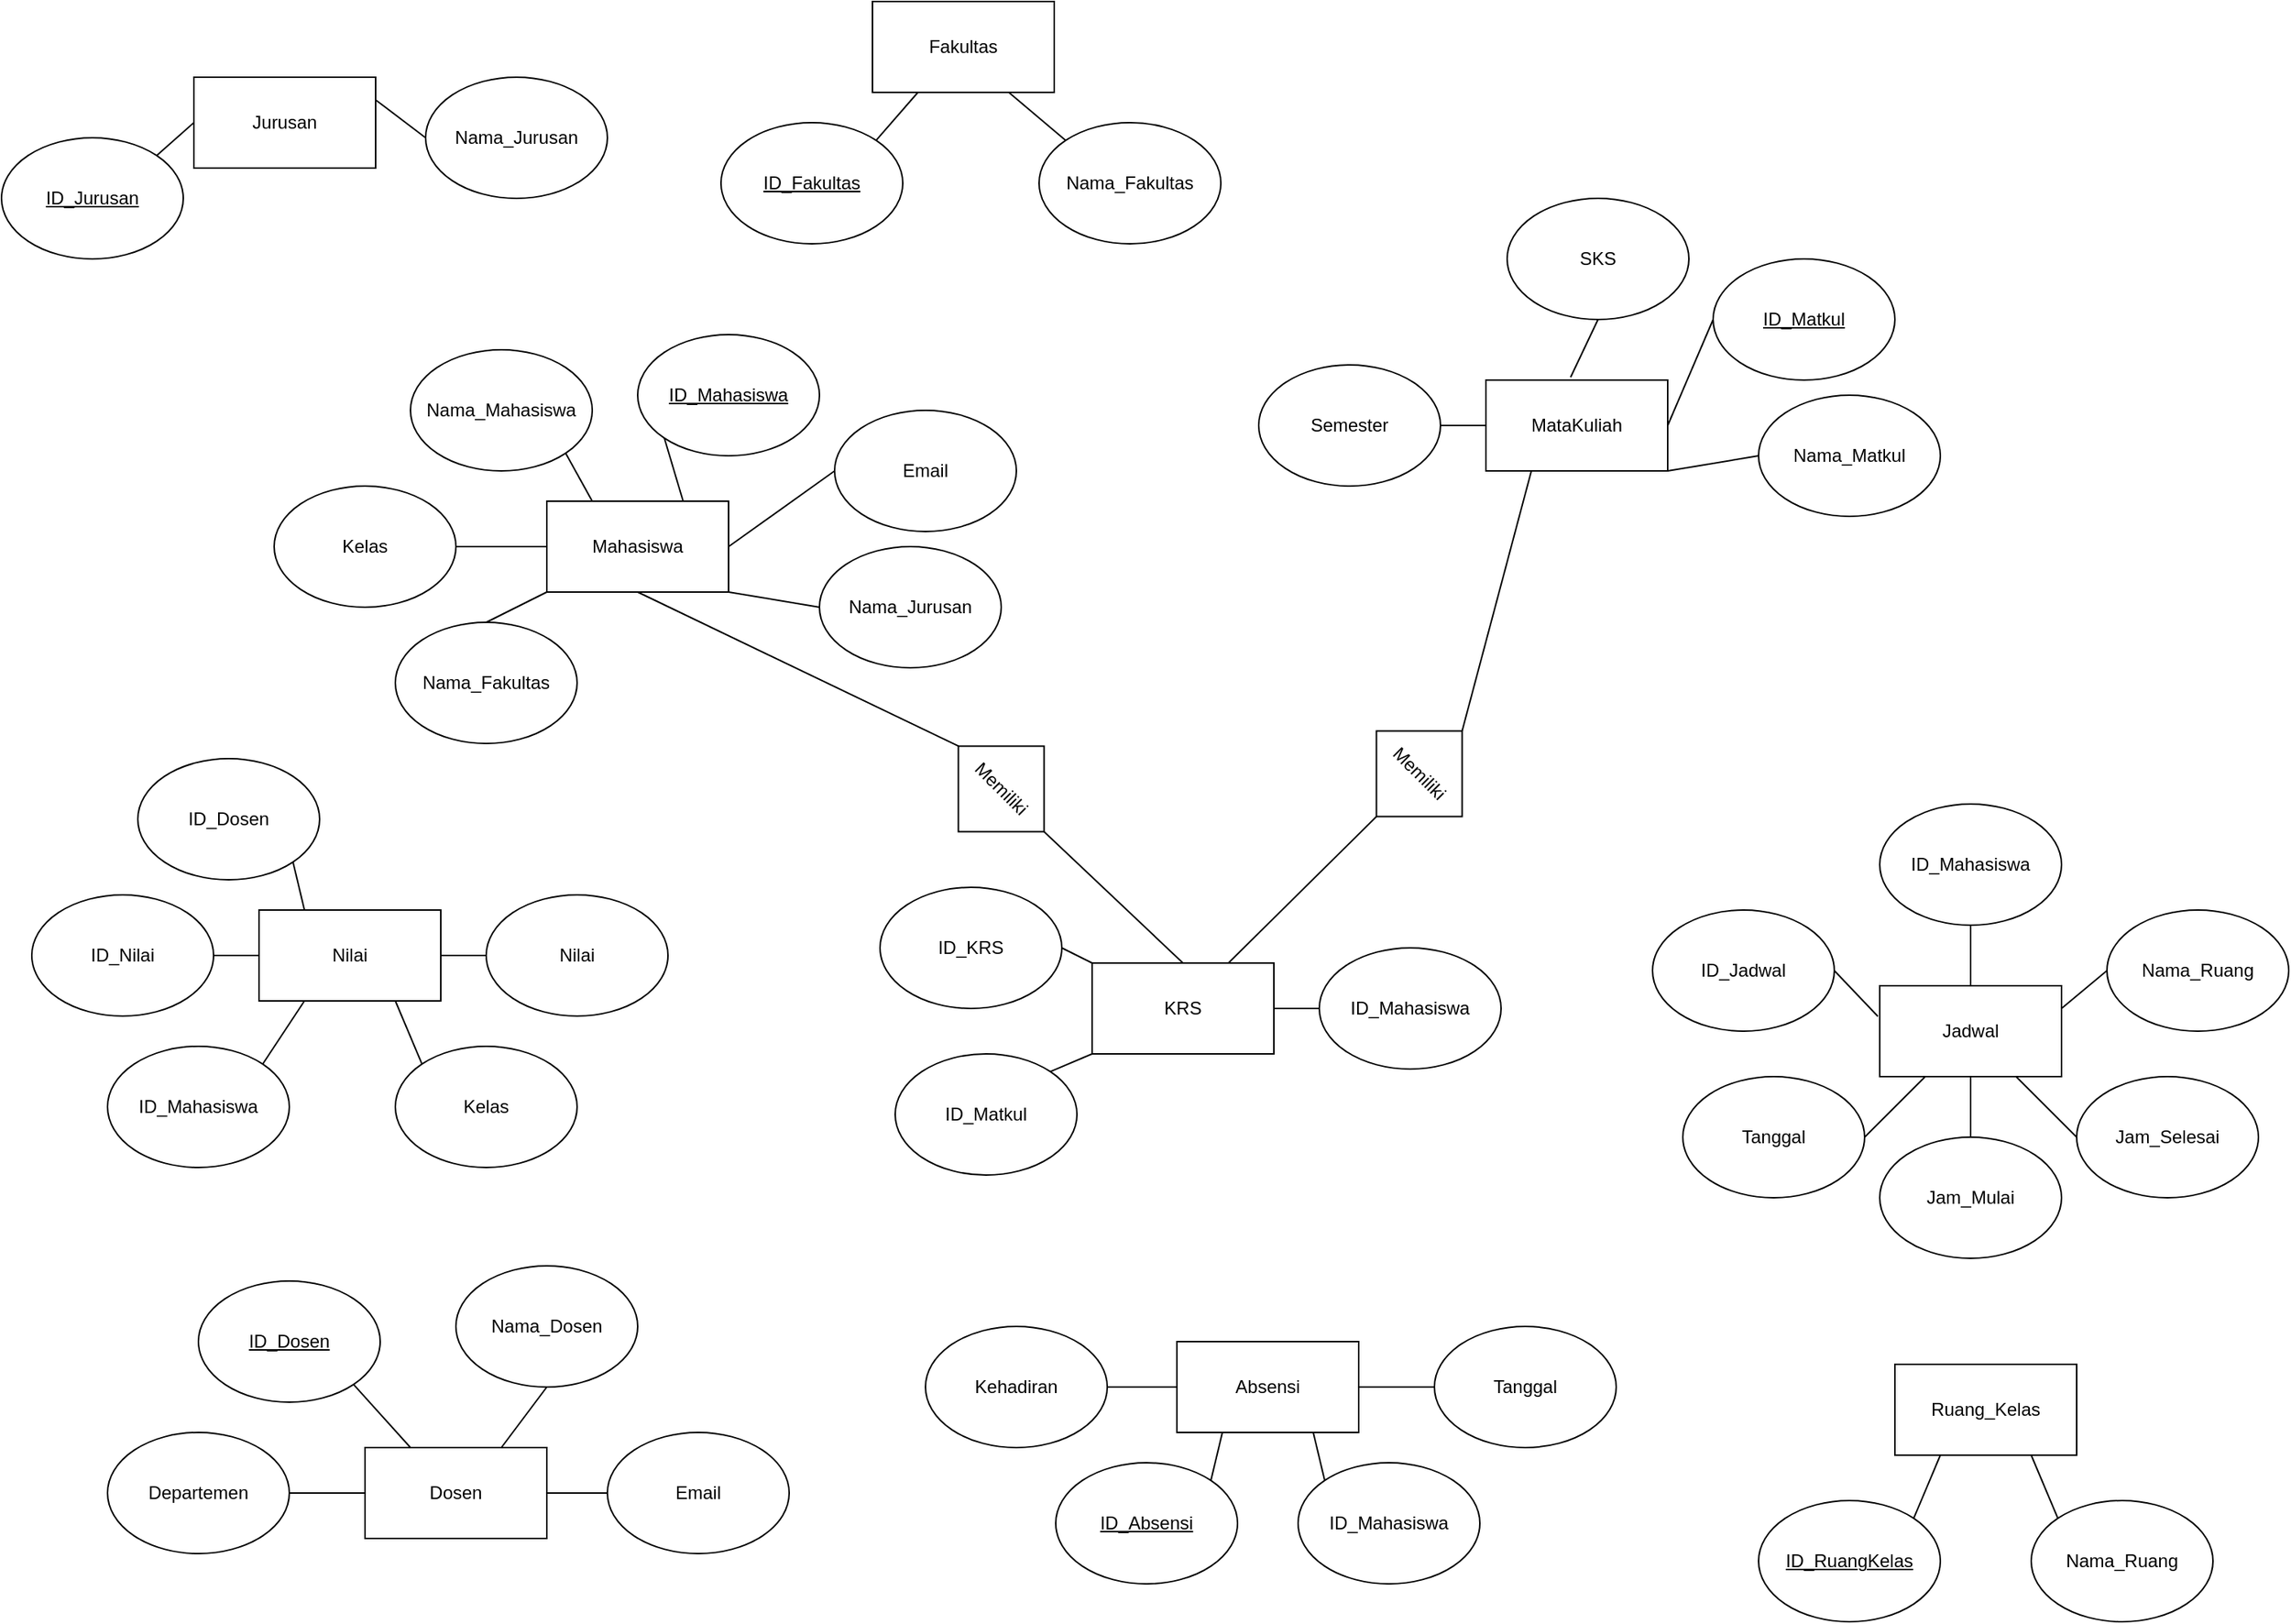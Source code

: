 <mxfile version="24.7.17">
  <diagram name="Page-1" id="q1ug2PjQbhuIJnZgXMJM">
    <mxGraphModel dx="2043" dy="1803" grid="1" gridSize="10" guides="1" tooltips="1" connect="1" arrows="1" fold="1" page="1" pageScale="1" pageWidth="827" pageHeight="1169" math="0" shadow="0">
      <root>
        <mxCell id="0" />
        <mxCell id="1" parent="0" />
        <mxCell id="-vC6kRw7X3EwEOCA9WEK-1" value="Mahasiswa" style="rounded=0;whiteSpace=wrap;html=1;" vertex="1" parent="1">
          <mxGeometry x="-340" y="120" width="120" height="60" as="geometry" />
        </mxCell>
        <mxCell id="-vC6kRw7X3EwEOCA9WEK-2" value="Dosen" style="rounded=0;whiteSpace=wrap;html=1;" vertex="1" parent="1">
          <mxGeometry x="-460" y="745" width="120" height="60" as="geometry" />
        </mxCell>
        <mxCell id="-vC6kRw7X3EwEOCA9WEK-3" value="MataKuliah" style="rounded=0;whiteSpace=wrap;html=1;" vertex="1" parent="1">
          <mxGeometry x="280" y="40" width="120" height="60" as="geometry" />
        </mxCell>
        <mxCell id="-vC6kRw7X3EwEOCA9WEK-4" value="Nilai" style="rounded=0;whiteSpace=wrap;html=1;" vertex="1" parent="1">
          <mxGeometry x="-530" y="390" width="120" height="60" as="geometry" />
        </mxCell>
        <mxCell id="-vC6kRw7X3EwEOCA9WEK-5" value="Jurusan" style="rounded=0;whiteSpace=wrap;html=1;" vertex="1" parent="1">
          <mxGeometry x="-573" y="-160" width="120" height="60" as="geometry" />
        </mxCell>
        <mxCell id="-vC6kRw7X3EwEOCA9WEK-6" value="Absensi" style="rounded=0;whiteSpace=wrap;html=1;" vertex="1" parent="1">
          <mxGeometry x="76" y="675" width="120" height="60" as="geometry" />
        </mxCell>
        <mxCell id="-vC6kRw7X3EwEOCA9WEK-7" value="Ruang_Kelas" style="rounded=0;whiteSpace=wrap;html=1;" vertex="1" parent="1">
          <mxGeometry x="550" y="690" width="120" height="60" as="geometry" />
        </mxCell>
        <mxCell id="-vC6kRw7X3EwEOCA9WEK-8" value="Jadwal" style="rounded=0;whiteSpace=wrap;html=1;" vertex="1" parent="1">
          <mxGeometry x="540" y="440" width="120" height="60" as="geometry" />
        </mxCell>
        <mxCell id="-vC6kRw7X3EwEOCA9WEK-9" value="Fakultas" style="rounded=0;whiteSpace=wrap;html=1;" vertex="1" parent="1">
          <mxGeometry x="-125" y="-210" width="120" height="60" as="geometry" />
        </mxCell>
        <mxCell id="-vC6kRw7X3EwEOCA9WEK-10" value="&lt;u&gt;ID_Mahasiswa&lt;/u&gt;" style="ellipse;whiteSpace=wrap;html=1;" vertex="1" parent="1">
          <mxGeometry x="-280" y="10" width="120" height="80" as="geometry" />
        </mxCell>
        <mxCell id="-vC6kRw7X3EwEOCA9WEK-11" value="Nama_Mahasiswa" style="ellipse;whiteSpace=wrap;html=1;" vertex="1" parent="1">
          <mxGeometry x="-430" y="20" width="120" height="80" as="geometry" />
        </mxCell>
        <mxCell id="-vC6kRw7X3EwEOCA9WEK-12" value="Email" style="ellipse;whiteSpace=wrap;html=1;" vertex="1" parent="1">
          <mxGeometry x="-150" y="60" width="120" height="80" as="geometry" />
        </mxCell>
        <mxCell id="-vC6kRw7X3EwEOCA9WEK-13" value="Nama_Jurusan" style="ellipse;whiteSpace=wrap;html=1;" vertex="1" parent="1">
          <mxGeometry x="-160" y="150" width="120" height="80" as="geometry" />
        </mxCell>
        <mxCell id="-vC6kRw7X3EwEOCA9WEK-14" value="Nama_Fakultas" style="ellipse;whiteSpace=wrap;html=1;" vertex="1" parent="1">
          <mxGeometry x="-440" y="200" width="120" height="80" as="geometry" />
        </mxCell>
        <mxCell id="-vC6kRw7X3EwEOCA9WEK-16" value="&lt;u&gt;ID_Dosen&lt;/u&gt;" style="ellipse;whiteSpace=wrap;html=1;" vertex="1" parent="1">
          <mxGeometry x="-570" y="635" width="120" height="80" as="geometry" />
        </mxCell>
        <mxCell id="-vC6kRw7X3EwEOCA9WEK-17" value="Nama_Dosen" style="ellipse;whiteSpace=wrap;html=1;" vertex="1" parent="1">
          <mxGeometry x="-400" y="625" width="120" height="80" as="geometry" />
        </mxCell>
        <mxCell id="-vC6kRw7X3EwEOCA9WEK-19" value="Email" style="ellipse;whiteSpace=wrap;html=1;" vertex="1" parent="1">
          <mxGeometry x="-300" y="735" width="120" height="80" as="geometry" />
        </mxCell>
        <mxCell id="-vC6kRw7X3EwEOCA9WEK-20" value="Departemen" style="ellipse;whiteSpace=wrap;html=1;" vertex="1" parent="1">
          <mxGeometry x="-630" y="735" width="120" height="80" as="geometry" />
        </mxCell>
        <mxCell id="-vC6kRw7X3EwEOCA9WEK-21" value="&lt;u&gt;ID_Matkul&lt;/u&gt;" style="ellipse;whiteSpace=wrap;html=1;" vertex="1" parent="1">
          <mxGeometry x="430" y="-40" width="120" height="80" as="geometry" />
        </mxCell>
        <mxCell id="-vC6kRw7X3EwEOCA9WEK-22" value="Nama_Matkul" style="ellipse;whiteSpace=wrap;html=1;" vertex="1" parent="1">
          <mxGeometry x="460" y="50" width="120" height="80" as="geometry" />
        </mxCell>
        <mxCell id="-vC6kRw7X3EwEOCA9WEK-23" value="SKS" style="ellipse;whiteSpace=wrap;html=1;" vertex="1" parent="1">
          <mxGeometry x="294" y="-80" width="120" height="80" as="geometry" />
        </mxCell>
        <mxCell id="-vC6kRw7X3EwEOCA9WEK-24" value="Semester" style="ellipse;whiteSpace=wrap;html=1;" vertex="1" parent="1">
          <mxGeometry x="130" y="30" width="120" height="80" as="geometry" />
        </mxCell>
        <mxCell id="-vC6kRw7X3EwEOCA9WEK-25" value="&lt;u&gt;ID_RuangKelas&lt;/u&gt;" style="ellipse;whiteSpace=wrap;html=1;" vertex="1" parent="1">
          <mxGeometry x="460" y="780" width="120" height="80" as="geometry" />
        </mxCell>
        <mxCell id="-vC6kRw7X3EwEOCA9WEK-26" value="Nama_Ruang" style="ellipse;whiteSpace=wrap;html=1;" vertex="1" parent="1">
          <mxGeometry x="640" y="780" width="120" height="80" as="geometry" />
        </mxCell>
        <mxCell id="-vC6kRw7X3EwEOCA9WEK-29" value="Kelas" style="ellipse;whiteSpace=wrap;html=1;" vertex="1" parent="1">
          <mxGeometry x="-520" y="110" width="120" height="80" as="geometry" />
        </mxCell>
        <mxCell id="-vC6kRw7X3EwEOCA9WEK-30" value="ID_Jadwal" style="ellipse;whiteSpace=wrap;html=1;" vertex="1" parent="1">
          <mxGeometry x="390" y="390" width="120" height="80" as="geometry" />
        </mxCell>
        <mxCell id="-vC6kRw7X3EwEOCA9WEK-31" value="Tanggal" style="ellipse;whiteSpace=wrap;html=1;" vertex="1" parent="1">
          <mxGeometry x="410" y="500" width="120" height="80" as="geometry" />
        </mxCell>
        <mxCell id="-vC6kRw7X3EwEOCA9WEK-32" value="Jam_Mulai" style="ellipse;whiteSpace=wrap;html=1;" vertex="1" parent="1">
          <mxGeometry x="540" y="540" width="120" height="80" as="geometry" />
        </mxCell>
        <mxCell id="-vC6kRw7X3EwEOCA9WEK-33" value="Jam_Selesai" style="ellipse;whiteSpace=wrap;html=1;" vertex="1" parent="1">
          <mxGeometry x="670" y="500" width="120" height="80" as="geometry" />
        </mxCell>
        <mxCell id="-vC6kRw7X3EwEOCA9WEK-34" value="Nama_Ruang" style="ellipse;whiteSpace=wrap;html=1;" vertex="1" parent="1">
          <mxGeometry x="690" y="390" width="120" height="80" as="geometry" />
        </mxCell>
        <mxCell id="-vC6kRw7X3EwEOCA9WEK-35" value="ID_Nilai" style="ellipse;whiteSpace=wrap;html=1;" vertex="1" parent="1">
          <mxGeometry x="-680" y="380" width="120" height="80" as="geometry" />
        </mxCell>
        <mxCell id="-vC6kRw7X3EwEOCA9WEK-36" value="ID_Mahasiswa" style="ellipse;whiteSpace=wrap;html=1;" vertex="1" parent="1">
          <mxGeometry x="-630" y="480" width="120" height="80" as="geometry" />
        </mxCell>
        <mxCell id="-vC6kRw7X3EwEOCA9WEK-37" value="Kelas" style="ellipse;whiteSpace=wrap;html=1;" vertex="1" parent="1">
          <mxGeometry x="-440" y="480" width="120" height="80" as="geometry" />
        </mxCell>
        <mxCell id="-vC6kRw7X3EwEOCA9WEK-38" value="Nilai" style="ellipse;whiteSpace=wrap;html=1;" vertex="1" parent="1">
          <mxGeometry x="-380" y="380" width="120" height="80" as="geometry" />
        </mxCell>
        <mxCell id="-vC6kRw7X3EwEOCA9WEK-39" value="&lt;u&gt;ID_Absensi&lt;/u&gt;" style="ellipse;whiteSpace=wrap;html=1;" vertex="1" parent="1">
          <mxGeometry x="-4" y="755" width="120" height="80" as="geometry" />
        </mxCell>
        <mxCell id="-vC6kRw7X3EwEOCA9WEK-40" value="ID_Mahasiswa" style="ellipse;whiteSpace=wrap;html=1;" vertex="1" parent="1">
          <mxGeometry x="156" y="755" width="120" height="80" as="geometry" />
        </mxCell>
        <mxCell id="-vC6kRw7X3EwEOCA9WEK-41" value="Kehadiran" style="ellipse;whiteSpace=wrap;html=1;" vertex="1" parent="1">
          <mxGeometry x="-90" y="665" width="120" height="80" as="geometry" />
        </mxCell>
        <mxCell id="-vC6kRw7X3EwEOCA9WEK-42" value="Tanggal" style="ellipse;whiteSpace=wrap;html=1;" vertex="1" parent="1">
          <mxGeometry x="246" y="665" width="120" height="80" as="geometry" />
        </mxCell>
        <mxCell id="-vC6kRw7X3EwEOCA9WEK-44" value="&lt;u&gt;ID_Fakultas&lt;/u&gt;" style="ellipse;whiteSpace=wrap;html=1;" vertex="1" parent="1">
          <mxGeometry x="-225" y="-130" width="120" height="80" as="geometry" />
        </mxCell>
        <mxCell id="-vC6kRw7X3EwEOCA9WEK-45" value="Nama_Fakultas" style="ellipse;whiteSpace=wrap;html=1;" vertex="1" parent="1">
          <mxGeometry x="-15" y="-130" width="120" height="80" as="geometry" />
        </mxCell>
        <mxCell id="-vC6kRw7X3EwEOCA9WEK-46" value="&lt;u&gt;ID_Jurusan&lt;/u&gt;" style="ellipse;whiteSpace=wrap;html=1;" vertex="1" parent="1">
          <mxGeometry x="-700" y="-120" width="120" height="80" as="geometry" />
        </mxCell>
        <mxCell id="-vC6kRw7X3EwEOCA9WEK-47" value="Nama_Jurusan" style="ellipse;whiteSpace=wrap;html=1;" vertex="1" parent="1">
          <mxGeometry x="-420" y="-160" width="120" height="80" as="geometry" />
        </mxCell>
        <mxCell id="-vC6kRw7X3EwEOCA9WEK-48" value="" style="endArrow=none;html=1;rounded=0;entryX=1;entryY=1;entryDx=0;entryDy=0;exitX=0.25;exitY=0;exitDx=0;exitDy=0;" edge="1" parent="1" source="-vC6kRw7X3EwEOCA9WEK-1" target="-vC6kRw7X3EwEOCA9WEK-11">
          <mxGeometry width="50" height="50" relative="1" as="geometry">
            <mxPoint x="-370" y="210" as="sourcePoint" />
            <mxPoint x="-320" y="160" as="targetPoint" />
          </mxGeometry>
        </mxCell>
        <mxCell id="-vC6kRw7X3EwEOCA9WEK-49" value="" style="endArrow=none;html=1;rounded=0;entryX=0;entryY=1;entryDx=0;entryDy=0;exitX=0.75;exitY=0;exitDx=0;exitDy=0;" edge="1" parent="1" source="-vC6kRw7X3EwEOCA9WEK-1" target="-vC6kRw7X3EwEOCA9WEK-10">
          <mxGeometry width="50" height="50" relative="1" as="geometry">
            <mxPoint x="-370" y="210" as="sourcePoint" />
            <mxPoint x="-320" y="160" as="targetPoint" />
          </mxGeometry>
        </mxCell>
        <mxCell id="-vC6kRw7X3EwEOCA9WEK-50" value="" style="endArrow=none;html=1;rounded=0;entryX=0;entryY=0.5;entryDx=0;entryDy=0;exitX=1;exitY=0.5;exitDx=0;exitDy=0;" edge="1" parent="1" source="-vC6kRw7X3EwEOCA9WEK-1" target="-vC6kRw7X3EwEOCA9WEK-12">
          <mxGeometry width="50" height="50" relative="1" as="geometry">
            <mxPoint x="-370" y="210" as="sourcePoint" />
            <mxPoint x="-320" y="160" as="targetPoint" />
          </mxGeometry>
        </mxCell>
        <mxCell id="-vC6kRw7X3EwEOCA9WEK-51" value="" style="endArrow=none;html=1;rounded=0;entryX=0;entryY=0.5;entryDx=0;entryDy=0;exitX=1;exitY=0.5;exitDx=0;exitDy=0;" edge="1" parent="1" source="-vC6kRw7X3EwEOCA9WEK-29" target="-vC6kRw7X3EwEOCA9WEK-1">
          <mxGeometry width="50" height="50" relative="1" as="geometry">
            <mxPoint x="-370" y="210" as="sourcePoint" />
            <mxPoint x="-320" y="160" as="targetPoint" />
          </mxGeometry>
        </mxCell>
        <mxCell id="-vC6kRw7X3EwEOCA9WEK-52" value="" style="endArrow=none;html=1;rounded=0;exitX=0.5;exitY=0;exitDx=0;exitDy=0;" edge="1" parent="1" source="-vC6kRw7X3EwEOCA9WEK-14">
          <mxGeometry width="50" height="50" relative="1" as="geometry">
            <mxPoint x="-370" y="210" as="sourcePoint" />
            <mxPoint x="-340" y="180" as="targetPoint" />
          </mxGeometry>
        </mxCell>
        <mxCell id="-vC6kRw7X3EwEOCA9WEK-53" value="" style="endArrow=none;html=1;rounded=0;entryX=1;entryY=1;entryDx=0;entryDy=0;exitX=0;exitY=0.5;exitDx=0;exitDy=0;" edge="1" parent="1" source="-vC6kRw7X3EwEOCA9WEK-13" target="-vC6kRw7X3EwEOCA9WEK-1">
          <mxGeometry width="50" height="50" relative="1" as="geometry">
            <mxPoint x="-370" y="210" as="sourcePoint" />
            <mxPoint x="-320" y="160" as="targetPoint" />
          </mxGeometry>
        </mxCell>
        <mxCell id="-vC6kRw7X3EwEOCA9WEK-54" value="" style="endArrow=none;html=1;rounded=0;entryX=1;entryY=1;entryDx=0;entryDy=0;exitX=0.25;exitY=0;exitDx=0;exitDy=0;" edge="1" parent="1" source="-vC6kRw7X3EwEOCA9WEK-2" target="-vC6kRw7X3EwEOCA9WEK-16">
          <mxGeometry width="50" height="50" relative="1" as="geometry">
            <mxPoint x="-540" y="875" as="sourcePoint" />
            <mxPoint x="-490" y="825" as="targetPoint" />
          </mxGeometry>
        </mxCell>
        <mxCell id="-vC6kRw7X3EwEOCA9WEK-55" value="" style="endArrow=none;html=1;rounded=0;entryX=0.5;entryY=1;entryDx=0;entryDy=0;exitX=0.75;exitY=0;exitDx=0;exitDy=0;" edge="1" parent="1" source="-vC6kRw7X3EwEOCA9WEK-2" target="-vC6kRw7X3EwEOCA9WEK-17">
          <mxGeometry width="50" height="50" relative="1" as="geometry">
            <mxPoint x="-540" y="875" as="sourcePoint" />
            <mxPoint x="-490" y="825" as="targetPoint" />
          </mxGeometry>
        </mxCell>
        <mxCell id="-vC6kRw7X3EwEOCA9WEK-56" value="" style="endArrow=none;html=1;rounded=0;entryX=0;entryY=0.5;entryDx=0;entryDy=0;exitX=1;exitY=0.5;exitDx=0;exitDy=0;" edge="1" parent="1" source="-vC6kRw7X3EwEOCA9WEK-2" target="-vC6kRw7X3EwEOCA9WEK-19">
          <mxGeometry width="50" height="50" relative="1" as="geometry">
            <mxPoint x="-540" y="875" as="sourcePoint" />
            <mxPoint x="-490" y="825" as="targetPoint" />
          </mxGeometry>
        </mxCell>
        <mxCell id="-vC6kRw7X3EwEOCA9WEK-57" value="" style="endArrow=none;html=1;rounded=0;entryX=0;entryY=0.5;entryDx=0;entryDy=0;exitX=1;exitY=0.5;exitDx=0;exitDy=0;" edge="1" parent="1" source="-vC6kRw7X3EwEOCA9WEK-20" target="-vC6kRw7X3EwEOCA9WEK-2">
          <mxGeometry width="50" height="50" relative="1" as="geometry">
            <mxPoint x="-630" y="865" as="sourcePoint" />
            <mxPoint x="-580" y="815" as="targetPoint" />
          </mxGeometry>
        </mxCell>
        <mxCell id="-vC6kRw7X3EwEOCA9WEK-58" value="" style="endArrow=none;html=1;rounded=0;entryX=0;entryY=0.5;entryDx=0;entryDy=0;exitX=1;exitY=0.5;exitDx=0;exitDy=0;" edge="1" parent="1" source="-vC6kRw7X3EwEOCA9WEK-3" target="-vC6kRw7X3EwEOCA9WEK-21">
          <mxGeometry width="50" height="50" relative="1" as="geometry">
            <mxPoint x="390" y="90" as="sourcePoint" />
            <mxPoint x="440" y="40" as="targetPoint" />
          </mxGeometry>
        </mxCell>
        <mxCell id="-vC6kRw7X3EwEOCA9WEK-59" value="" style="endArrow=none;html=1;rounded=0;exitX=1;exitY=0.5;exitDx=0;exitDy=0;entryX=0;entryY=0.5;entryDx=0;entryDy=0;" edge="1" parent="1" source="-vC6kRw7X3EwEOCA9WEK-24" target="-vC6kRw7X3EwEOCA9WEK-3">
          <mxGeometry width="50" height="50" relative="1" as="geometry">
            <mxPoint x="390" y="90" as="sourcePoint" />
            <mxPoint x="440" y="40" as="targetPoint" />
          </mxGeometry>
        </mxCell>
        <mxCell id="-vC6kRw7X3EwEOCA9WEK-60" value="" style="endArrow=none;html=1;rounded=0;exitX=1;exitY=1;exitDx=0;exitDy=0;" edge="1" parent="1" source="-vC6kRw7X3EwEOCA9WEK-3">
          <mxGeometry width="50" height="50" relative="1" as="geometry">
            <mxPoint x="390" y="90" as="sourcePoint" />
            <mxPoint x="460" y="90" as="targetPoint" />
          </mxGeometry>
        </mxCell>
        <mxCell id="-vC6kRw7X3EwEOCA9WEK-61" value="" style="endArrow=none;html=1;rounded=0;exitX=0.5;exitY=1;exitDx=0;exitDy=0;entryX=0.466;entryY=-0.031;entryDx=0;entryDy=0;entryPerimeter=0;" edge="1" parent="1" source="-vC6kRw7X3EwEOCA9WEK-23" target="-vC6kRw7X3EwEOCA9WEK-3">
          <mxGeometry width="50" height="50" relative="1" as="geometry">
            <mxPoint x="390" y="90" as="sourcePoint" />
            <mxPoint x="440" y="40" as="targetPoint" />
          </mxGeometry>
        </mxCell>
        <mxCell id="-vC6kRw7X3EwEOCA9WEK-62" value="" style="endArrow=none;html=1;rounded=0;entryX=0.75;entryY=1;entryDx=0;entryDy=0;exitX=0;exitY=0;exitDx=0;exitDy=0;" edge="1" parent="1" source="-vC6kRw7X3EwEOCA9WEK-26" target="-vC6kRw7X3EwEOCA9WEK-7">
          <mxGeometry width="50" height="50" relative="1" as="geometry">
            <mxPoint x="700" y="840" as="sourcePoint" />
            <mxPoint x="750" y="790" as="targetPoint" />
          </mxGeometry>
        </mxCell>
        <mxCell id="-vC6kRw7X3EwEOCA9WEK-63" value="" style="endArrow=none;html=1;rounded=0;entryX=0.25;entryY=1;entryDx=0;entryDy=0;exitX=1;exitY=0;exitDx=0;exitDy=0;" edge="1" parent="1" source="-vC6kRw7X3EwEOCA9WEK-25" target="-vC6kRw7X3EwEOCA9WEK-7">
          <mxGeometry width="50" height="50" relative="1" as="geometry">
            <mxPoint x="700" y="840" as="sourcePoint" />
            <mxPoint x="750" y="790" as="targetPoint" />
          </mxGeometry>
        </mxCell>
        <mxCell id="-vC6kRw7X3EwEOCA9WEK-64" value="" style="endArrow=none;html=1;rounded=0;entryX=0;entryY=0.5;entryDx=0;entryDy=0;exitX=1;exitY=0.25;exitDx=0;exitDy=0;" edge="1" parent="1" source="-vC6kRw7X3EwEOCA9WEK-8" target="-vC6kRw7X3EwEOCA9WEK-34">
          <mxGeometry width="50" height="50" relative="1" as="geometry">
            <mxPoint x="650" y="570" as="sourcePoint" />
            <mxPoint x="700" y="520" as="targetPoint" />
          </mxGeometry>
        </mxCell>
        <mxCell id="-vC6kRw7X3EwEOCA9WEK-65" value="" style="endArrow=none;html=1;rounded=0;entryX=1;entryY=0.5;entryDx=0;entryDy=0;exitX=-0.01;exitY=0.337;exitDx=0;exitDy=0;exitPerimeter=0;" edge="1" parent="1" source="-vC6kRw7X3EwEOCA9WEK-8" target="-vC6kRw7X3EwEOCA9WEK-30">
          <mxGeometry width="50" height="50" relative="1" as="geometry">
            <mxPoint x="650" y="570" as="sourcePoint" />
            <mxPoint x="700" y="520" as="targetPoint" />
          </mxGeometry>
        </mxCell>
        <mxCell id="-vC6kRw7X3EwEOCA9WEK-66" value="" style="endArrow=none;html=1;rounded=0;exitX=1;exitY=0.5;exitDx=0;exitDy=0;entryX=0.25;entryY=1;entryDx=0;entryDy=0;" edge="1" parent="1" source="-vC6kRw7X3EwEOCA9WEK-31" target="-vC6kRw7X3EwEOCA9WEK-8">
          <mxGeometry width="50" height="50" relative="1" as="geometry">
            <mxPoint x="650" y="570" as="sourcePoint" />
            <mxPoint x="700" y="520" as="targetPoint" />
          </mxGeometry>
        </mxCell>
        <mxCell id="-vC6kRw7X3EwEOCA9WEK-67" value="" style="endArrow=none;html=1;rounded=0;exitX=0.5;exitY=0;exitDx=0;exitDy=0;entryX=0.5;entryY=1;entryDx=0;entryDy=0;" edge="1" parent="1" source="-vC6kRw7X3EwEOCA9WEK-32" target="-vC6kRw7X3EwEOCA9WEK-8">
          <mxGeometry width="50" height="50" relative="1" as="geometry">
            <mxPoint x="650" y="570" as="sourcePoint" />
            <mxPoint x="700" y="520" as="targetPoint" />
          </mxGeometry>
        </mxCell>
        <mxCell id="-vC6kRw7X3EwEOCA9WEK-68" value="" style="endArrow=none;html=1;rounded=0;entryX=0.75;entryY=1;entryDx=0;entryDy=0;exitX=0;exitY=0.5;exitDx=0;exitDy=0;" edge="1" parent="1" source="-vC6kRw7X3EwEOCA9WEK-33" target="-vC6kRw7X3EwEOCA9WEK-8">
          <mxGeometry width="50" height="50" relative="1" as="geometry">
            <mxPoint x="650" y="570" as="sourcePoint" />
            <mxPoint x="700" y="520" as="targetPoint" />
          </mxGeometry>
        </mxCell>
        <mxCell id="-vC6kRw7X3EwEOCA9WEK-69" value="" style="endArrow=none;html=1;rounded=0;entryX=0;entryY=0.5;entryDx=0;entryDy=0;exitX=1;exitY=0.5;exitDx=0;exitDy=0;" edge="1" parent="1" source="-vC6kRw7X3EwEOCA9WEK-4" target="-vC6kRw7X3EwEOCA9WEK-38">
          <mxGeometry width="50" height="50" relative="1" as="geometry">
            <mxPoint x="-400" y="500" as="sourcePoint" />
            <mxPoint x="-350" y="450" as="targetPoint" />
          </mxGeometry>
        </mxCell>
        <mxCell id="-vC6kRw7X3EwEOCA9WEK-70" value="" style="endArrow=none;html=1;rounded=0;exitX=1;exitY=0.5;exitDx=0;exitDy=0;" edge="1" parent="1" source="-vC6kRw7X3EwEOCA9WEK-35">
          <mxGeometry width="50" height="50" relative="1" as="geometry">
            <mxPoint x="-400" y="500" as="sourcePoint" />
            <mxPoint x="-530" y="420" as="targetPoint" />
          </mxGeometry>
        </mxCell>
        <mxCell id="-vC6kRw7X3EwEOCA9WEK-71" value="" style="endArrow=none;html=1;rounded=0;exitX=1;exitY=0;exitDx=0;exitDy=0;entryX=0.25;entryY=1;entryDx=0;entryDy=0;" edge="1" parent="1" source="-vC6kRw7X3EwEOCA9WEK-36" target="-vC6kRw7X3EwEOCA9WEK-4">
          <mxGeometry width="50" height="50" relative="1" as="geometry">
            <mxPoint x="-400" y="500" as="sourcePoint" />
            <mxPoint x="-350" y="450" as="targetPoint" />
          </mxGeometry>
        </mxCell>
        <mxCell id="-vC6kRw7X3EwEOCA9WEK-72" value="" style="endArrow=none;html=1;rounded=0;entryX=0.75;entryY=1;entryDx=0;entryDy=0;exitX=0;exitY=0;exitDx=0;exitDy=0;" edge="1" parent="1" source="-vC6kRw7X3EwEOCA9WEK-37" target="-vC6kRw7X3EwEOCA9WEK-4">
          <mxGeometry width="50" height="50" relative="1" as="geometry">
            <mxPoint x="-400" y="500" as="sourcePoint" />
            <mxPoint x="-350" y="450" as="targetPoint" />
          </mxGeometry>
        </mxCell>
        <mxCell id="-vC6kRw7X3EwEOCA9WEK-73" value="" style="endArrow=none;html=1;rounded=0;entryX=0;entryY=0.5;entryDx=0;entryDy=0;exitX=1;exitY=0.5;exitDx=0;exitDy=0;" edge="1" parent="1" source="-vC6kRw7X3EwEOCA9WEK-41" target="-vC6kRw7X3EwEOCA9WEK-6">
          <mxGeometry width="50" height="50" relative="1" as="geometry">
            <mxPoint x="6" y="745" as="sourcePoint" />
            <mxPoint x="56" y="695" as="targetPoint" />
          </mxGeometry>
        </mxCell>
        <mxCell id="-vC6kRw7X3EwEOCA9WEK-74" value="" style="endArrow=none;html=1;rounded=0;entryX=0;entryY=0.5;entryDx=0;entryDy=0;exitX=1;exitY=0.5;exitDx=0;exitDy=0;" edge="1" parent="1" source="-vC6kRw7X3EwEOCA9WEK-6" target="-vC6kRw7X3EwEOCA9WEK-42">
          <mxGeometry width="50" height="50" relative="1" as="geometry">
            <mxPoint x="186" y="725" as="sourcePoint" />
            <mxPoint x="236" y="675" as="targetPoint" />
          </mxGeometry>
        </mxCell>
        <mxCell id="-vC6kRw7X3EwEOCA9WEK-75" value="" style="endArrow=none;html=1;rounded=0;entryX=0.25;entryY=1;entryDx=0;entryDy=0;exitX=1;exitY=0;exitDx=0;exitDy=0;" edge="1" parent="1" source="-vC6kRw7X3EwEOCA9WEK-39" target="-vC6kRw7X3EwEOCA9WEK-6">
          <mxGeometry width="50" height="50" relative="1" as="geometry">
            <mxPoint x="186" y="845" as="sourcePoint" />
            <mxPoint x="236" y="795" as="targetPoint" />
          </mxGeometry>
        </mxCell>
        <mxCell id="-vC6kRw7X3EwEOCA9WEK-76" value="" style="endArrow=none;html=1;rounded=0;entryX=0.75;entryY=1;entryDx=0;entryDy=0;exitX=0;exitY=0;exitDx=0;exitDy=0;" edge="1" parent="1" source="-vC6kRw7X3EwEOCA9WEK-40" target="-vC6kRw7X3EwEOCA9WEK-6">
          <mxGeometry width="50" height="50" relative="1" as="geometry">
            <mxPoint x="186" y="845" as="sourcePoint" />
            <mxPoint x="236" y="795" as="targetPoint" />
          </mxGeometry>
        </mxCell>
        <mxCell id="-vC6kRw7X3EwEOCA9WEK-77" value="" style="endArrow=none;html=1;rounded=0;exitX=1;exitY=0;exitDx=0;exitDy=0;entryX=0.25;entryY=1;entryDx=0;entryDy=0;" edge="1" parent="1" source="-vC6kRw7X3EwEOCA9WEK-44" target="-vC6kRw7X3EwEOCA9WEK-9">
          <mxGeometry width="50" height="50" relative="1" as="geometry">
            <mxPoint x="-55" y="-120" as="sourcePoint" />
            <mxPoint x="-5" y="-170" as="targetPoint" />
          </mxGeometry>
        </mxCell>
        <mxCell id="-vC6kRw7X3EwEOCA9WEK-78" value="" style="endArrow=none;html=1;rounded=0;exitX=0;exitY=0;exitDx=0;exitDy=0;entryX=0.75;entryY=1;entryDx=0;entryDy=0;" edge="1" parent="1" source="-vC6kRw7X3EwEOCA9WEK-45" target="-vC6kRw7X3EwEOCA9WEK-9">
          <mxGeometry width="50" height="50" relative="1" as="geometry">
            <mxPoint x="-55" y="-120" as="sourcePoint" />
            <mxPoint x="-5" y="-170" as="targetPoint" />
          </mxGeometry>
        </mxCell>
        <mxCell id="-vC6kRw7X3EwEOCA9WEK-79" value="" style="endArrow=none;html=1;rounded=0;entryX=0;entryY=0.5;entryDx=0;entryDy=0;exitX=1;exitY=0;exitDx=0;exitDy=0;" edge="1" parent="1" source="-vC6kRw7X3EwEOCA9WEK-46" target="-vC6kRw7X3EwEOCA9WEK-5">
          <mxGeometry width="50" height="50" relative="1" as="geometry">
            <mxPoint x="-660" y="50" as="sourcePoint" />
            <mxPoint x="-610" as="targetPoint" />
          </mxGeometry>
        </mxCell>
        <mxCell id="-vC6kRw7X3EwEOCA9WEK-80" value="" style="endArrow=none;html=1;rounded=0;entryX=0;entryY=0.5;entryDx=0;entryDy=0;exitX=1;exitY=0.25;exitDx=0;exitDy=0;" edge="1" parent="1" source="-vC6kRw7X3EwEOCA9WEK-5" target="-vC6kRw7X3EwEOCA9WEK-47">
          <mxGeometry width="50" height="50" relative="1" as="geometry">
            <mxPoint x="-460" y="-100" as="sourcePoint" />
            <mxPoint x="-410" y="-150" as="targetPoint" />
          </mxGeometry>
        </mxCell>
        <mxCell id="-vC6kRw7X3EwEOCA9WEK-81" value="ID_Mahasiswa" style="ellipse;whiteSpace=wrap;html=1;" vertex="1" parent="1">
          <mxGeometry x="540" y="320" width="120" height="80" as="geometry" />
        </mxCell>
        <mxCell id="-vC6kRw7X3EwEOCA9WEK-82" value="" style="endArrow=none;html=1;rounded=0;exitX=0.5;exitY=0;exitDx=0;exitDy=0;" edge="1" parent="1" source="-vC6kRw7X3EwEOCA9WEK-8">
          <mxGeometry width="50" height="50" relative="1" as="geometry">
            <mxPoint x="760" y="510" as="sourcePoint" />
            <mxPoint x="600" y="400" as="targetPoint" />
          </mxGeometry>
        </mxCell>
        <mxCell id="-vC6kRw7X3EwEOCA9WEK-83" value="ID_Dosen" style="ellipse;whiteSpace=wrap;html=1;" vertex="1" parent="1">
          <mxGeometry x="-610" y="290" width="120" height="80" as="geometry" />
        </mxCell>
        <mxCell id="-vC6kRw7X3EwEOCA9WEK-84" value="" style="endArrow=none;html=1;rounded=0;exitX=1;exitY=1;exitDx=0;exitDy=0;entryX=0.25;entryY=0;entryDx=0;entryDy=0;" edge="1" parent="1" source="-vC6kRw7X3EwEOCA9WEK-83" target="-vC6kRw7X3EwEOCA9WEK-4">
          <mxGeometry width="50" height="50" relative="1" as="geometry">
            <mxPoint x="-420" y="370" as="sourcePoint" />
            <mxPoint x="-370" y="320" as="targetPoint" />
          </mxGeometry>
        </mxCell>
        <mxCell id="-vC6kRw7X3EwEOCA9WEK-85" value="KRS" style="rounded=0;whiteSpace=wrap;html=1;" vertex="1" parent="1">
          <mxGeometry x="20" y="425" width="120" height="60" as="geometry" />
        </mxCell>
        <mxCell id="-vC6kRw7X3EwEOCA9WEK-86" value="ID_Mahasiswa" style="ellipse;whiteSpace=wrap;html=1;" vertex="1" parent="1">
          <mxGeometry x="170" y="415" width="120" height="80" as="geometry" />
        </mxCell>
        <mxCell id="-vC6kRw7X3EwEOCA9WEK-87" value="ID_KRS" style="ellipse;whiteSpace=wrap;html=1;" vertex="1" parent="1">
          <mxGeometry x="-120" y="375" width="120" height="80" as="geometry" />
        </mxCell>
        <mxCell id="-vC6kRw7X3EwEOCA9WEK-88" value="ID_Matkul" style="ellipse;whiteSpace=wrap;html=1;" vertex="1" parent="1">
          <mxGeometry x="-110" y="485" width="120" height="80" as="geometry" />
        </mxCell>
        <mxCell id="-vC6kRw7X3EwEOCA9WEK-89" value="" style="endArrow=none;html=1;rounded=0;entryX=1;entryY=0.5;entryDx=0;entryDy=0;exitX=0;exitY=0;exitDx=0;exitDy=0;" edge="1" parent="1" source="-vC6kRw7X3EwEOCA9WEK-85" target="-vC6kRw7X3EwEOCA9WEK-87">
          <mxGeometry width="50" height="50" relative="1" as="geometry">
            <mxPoint x="50" y="505" as="sourcePoint" />
            <mxPoint x="100" y="455" as="targetPoint" />
          </mxGeometry>
        </mxCell>
        <mxCell id="-vC6kRw7X3EwEOCA9WEK-90" value="" style="endArrow=none;html=1;rounded=0;exitX=1;exitY=0;exitDx=0;exitDy=0;" edge="1" parent="1" source="-vC6kRw7X3EwEOCA9WEK-88">
          <mxGeometry width="50" height="50" relative="1" as="geometry">
            <mxPoint x="50" y="505" as="sourcePoint" />
            <mxPoint x="20" y="485" as="targetPoint" />
          </mxGeometry>
        </mxCell>
        <mxCell id="-vC6kRw7X3EwEOCA9WEK-91" value="" style="endArrow=none;html=1;rounded=0;entryX=0;entryY=0.5;entryDx=0;entryDy=0;exitX=1;exitY=0.5;exitDx=0;exitDy=0;" edge="1" parent="1" source="-vC6kRw7X3EwEOCA9WEK-85" target="-vC6kRw7X3EwEOCA9WEK-86">
          <mxGeometry width="50" height="50" relative="1" as="geometry">
            <mxPoint x="50" y="505" as="sourcePoint" />
            <mxPoint x="100" y="455" as="targetPoint" />
          </mxGeometry>
        </mxCell>
        <mxCell id="-vC6kRw7X3EwEOCA9WEK-92" value="" style="endArrow=none;html=1;rounded=0;entryX=0.5;entryY=1;entryDx=0;entryDy=0;exitX=0;exitY=0.5;exitDx=0;exitDy=0;" edge="1" parent="1" source="-vC6kRw7X3EwEOCA9WEK-94" target="-vC6kRw7X3EwEOCA9WEK-1">
          <mxGeometry width="50" height="50" relative="1" as="geometry">
            <mxPoint x="-70" y="300" as="sourcePoint" />
            <mxPoint x="-270" y="220" as="targetPoint" />
          </mxGeometry>
        </mxCell>
        <mxCell id="-vC6kRw7X3EwEOCA9WEK-94" value="Memiliki" style="rhombus;whiteSpace=wrap;html=1;rotation=45;" vertex="1" parent="1">
          <mxGeometry x="-80" y="270" width="80" height="80" as="geometry" />
        </mxCell>
        <mxCell id="-vC6kRw7X3EwEOCA9WEK-96" value="" style="endArrow=none;html=1;rounded=0;entryX=1;entryY=0.5;entryDx=0;entryDy=0;exitX=0.5;exitY=0;exitDx=0;exitDy=0;" edge="1" parent="1" source="-vC6kRw7X3EwEOCA9WEK-85" target="-vC6kRw7X3EwEOCA9WEK-94">
          <mxGeometry width="50" height="50" relative="1" as="geometry">
            <mxPoint x="100" y="430" as="sourcePoint" />
            <mxPoint x="150" y="380" as="targetPoint" />
          </mxGeometry>
        </mxCell>
        <mxCell id="-vC6kRw7X3EwEOCA9WEK-98" value="" style="endArrow=none;html=1;rounded=0;exitX=0.75;exitY=0;exitDx=0;exitDy=0;entryX=0.5;entryY=1;entryDx=0;entryDy=0;" edge="1" parent="1" source="-vC6kRw7X3EwEOCA9WEK-85" target="-vC6kRw7X3EwEOCA9WEK-99">
          <mxGeometry width="50" height="50" relative="1" as="geometry">
            <mxPoint x="100" y="420" as="sourcePoint" />
            <mxPoint x="150" y="370" as="targetPoint" />
          </mxGeometry>
        </mxCell>
        <mxCell id="-vC6kRw7X3EwEOCA9WEK-99" value="Memiliki" style="rhombus;whiteSpace=wrap;html=1;rotation=45;" vertex="1" parent="1">
          <mxGeometry x="196" y="260" width="80" height="80" as="geometry" />
        </mxCell>
        <mxCell id="-vC6kRw7X3EwEOCA9WEK-100" value="" style="endArrow=none;html=1;rounded=0;entryX=0.25;entryY=1;entryDx=0;entryDy=0;exitX=0.5;exitY=0;exitDx=0;exitDy=0;" edge="1" parent="1" source="-vC6kRw7X3EwEOCA9WEK-99" target="-vC6kRw7X3EwEOCA9WEK-3">
          <mxGeometry width="50" height="50" relative="1" as="geometry">
            <mxPoint x="240" y="340" as="sourcePoint" />
            <mxPoint x="290" y="290" as="targetPoint" />
          </mxGeometry>
        </mxCell>
      </root>
    </mxGraphModel>
  </diagram>
</mxfile>
